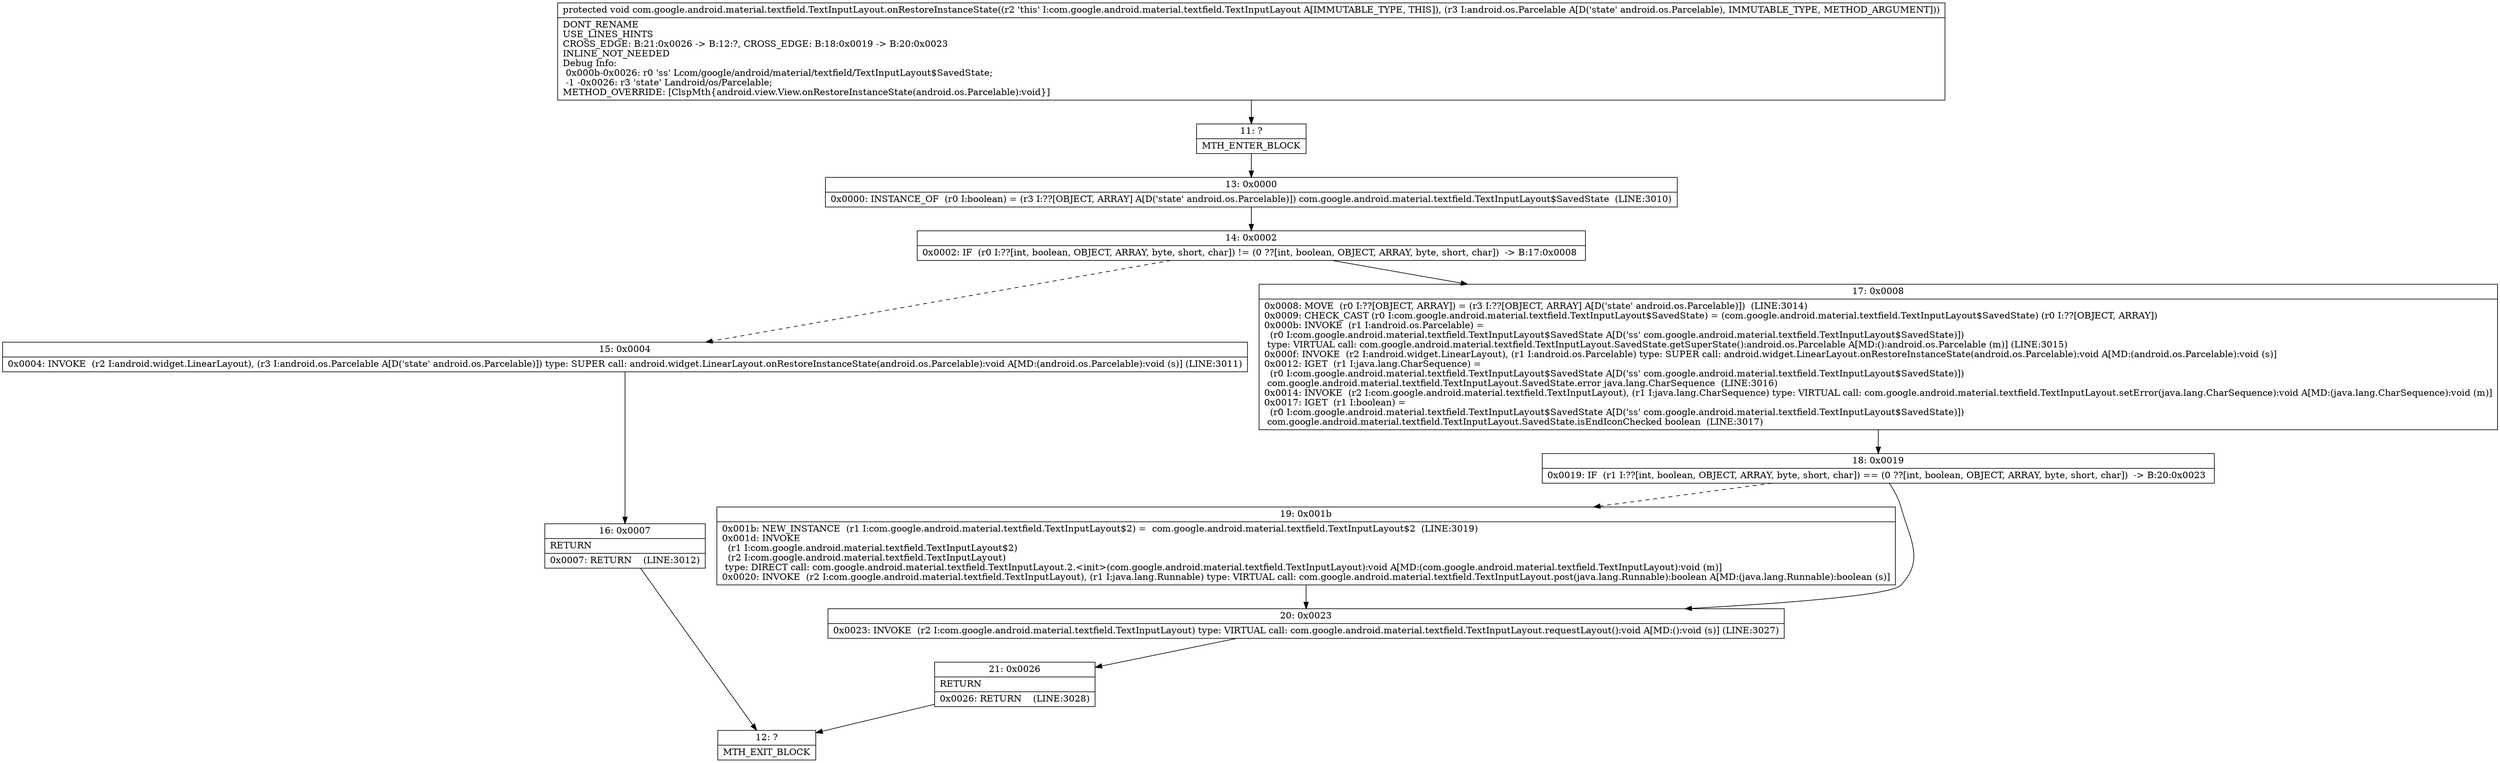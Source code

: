 digraph "CFG forcom.google.android.material.textfield.TextInputLayout.onRestoreInstanceState(Landroid\/os\/Parcelable;)V" {
Node_11 [shape=record,label="{11\:\ ?|MTH_ENTER_BLOCK\l}"];
Node_13 [shape=record,label="{13\:\ 0x0000|0x0000: INSTANCE_OF  (r0 I:boolean) = (r3 I:??[OBJECT, ARRAY] A[D('state' android.os.Parcelable)]) com.google.android.material.textfield.TextInputLayout$SavedState  (LINE:3010)\l}"];
Node_14 [shape=record,label="{14\:\ 0x0002|0x0002: IF  (r0 I:??[int, boolean, OBJECT, ARRAY, byte, short, char]) != (0 ??[int, boolean, OBJECT, ARRAY, byte, short, char])  \-\> B:17:0x0008 \l}"];
Node_15 [shape=record,label="{15\:\ 0x0004|0x0004: INVOKE  (r2 I:android.widget.LinearLayout), (r3 I:android.os.Parcelable A[D('state' android.os.Parcelable)]) type: SUPER call: android.widget.LinearLayout.onRestoreInstanceState(android.os.Parcelable):void A[MD:(android.os.Parcelable):void (s)] (LINE:3011)\l}"];
Node_16 [shape=record,label="{16\:\ 0x0007|RETURN\l|0x0007: RETURN    (LINE:3012)\l}"];
Node_12 [shape=record,label="{12\:\ ?|MTH_EXIT_BLOCK\l}"];
Node_17 [shape=record,label="{17\:\ 0x0008|0x0008: MOVE  (r0 I:??[OBJECT, ARRAY]) = (r3 I:??[OBJECT, ARRAY] A[D('state' android.os.Parcelable)])  (LINE:3014)\l0x0009: CHECK_CAST (r0 I:com.google.android.material.textfield.TextInputLayout$SavedState) = (com.google.android.material.textfield.TextInputLayout$SavedState) (r0 I:??[OBJECT, ARRAY]) \l0x000b: INVOKE  (r1 I:android.os.Parcelable) = \l  (r0 I:com.google.android.material.textfield.TextInputLayout$SavedState A[D('ss' com.google.android.material.textfield.TextInputLayout$SavedState)])\l type: VIRTUAL call: com.google.android.material.textfield.TextInputLayout.SavedState.getSuperState():android.os.Parcelable A[MD:():android.os.Parcelable (m)] (LINE:3015)\l0x000f: INVOKE  (r2 I:android.widget.LinearLayout), (r1 I:android.os.Parcelable) type: SUPER call: android.widget.LinearLayout.onRestoreInstanceState(android.os.Parcelable):void A[MD:(android.os.Parcelable):void (s)]\l0x0012: IGET  (r1 I:java.lang.CharSequence) = \l  (r0 I:com.google.android.material.textfield.TextInputLayout$SavedState A[D('ss' com.google.android.material.textfield.TextInputLayout$SavedState)])\l com.google.android.material.textfield.TextInputLayout.SavedState.error java.lang.CharSequence  (LINE:3016)\l0x0014: INVOKE  (r2 I:com.google.android.material.textfield.TextInputLayout), (r1 I:java.lang.CharSequence) type: VIRTUAL call: com.google.android.material.textfield.TextInputLayout.setError(java.lang.CharSequence):void A[MD:(java.lang.CharSequence):void (m)]\l0x0017: IGET  (r1 I:boolean) = \l  (r0 I:com.google.android.material.textfield.TextInputLayout$SavedState A[D('ss' com.google.android.material.textfield.TextInputLayout$SavedState)])\l com.google.android.material.textfield.TextInputLayout.SavedState.isEndIconChecked boolean  (LINE:3017)\l}"];
Node_18 [shape=record,label="{18\:\ 0x0019|0x0019: IF  (r1 I:??[int, boolean, OBJECT, ARRAY, byte, short, char]) == (0 ??[int, boolean, OBJECT, ARRAY, byte, short, char])  \-\> B:20:0x0023 \l}"];
Node_19 [shape=record,label="{19\:\ 0x001b|0x001b: NEW_INSTANCE  (r1 I:com.google.android.material.textfield.TextInputLayout$2) =  com.google.android.material.textfield.TextInputLayout$2  (LINE:3019)\l0x001d: INVOKE  \l  (r1 I:com.google.android.material.textfield.TextInputLayout$2)\l  (r2 I:com.google.android.material.textfield.TextInputLayout)\l type: DIRECT call: com.google.android.material.textfield.TextInputLayout.2.\<init\>(com.google.android.material.textfield.TextInputLayout):void A[MD:(com.google.android.material.textfield.TextInputLayout):void (m)]\l0x0020: INVOKE  (r2 I:com.google.android.material.textfield.TextInputLayout), (r1 I:java.lang.Runnable) type: VIRTUAL call: com.google.android.material.textfield.TextInputLayout.post(java.lang.Runnable):boolean A[MD:(java.lang.Runnable):boolean (s)]\l}"];
Node_20 [shape=record,label="{20\:\ 0x0023|0x0023: INVOKE  (r2 I:com.google.android.material.textfield.TextInputLayout) type: VIRTUAL call: com.google.android.material.textfield.TextInputLayout.requestLayout():void A[MD:():void (s)] (LINE:3027)\l}"];
Node_21 [shape=record,label="{21\:\ 0x0026|RETURN\l|0x0026: RETURN    (LINE:3028)\l}"];
MethodNode[shape=record,label="{protected void com.google.android.material.textfield.TextInputLayout.onRestoreInstanceState((r2 'this' I:com.google.android.material.textfield.TextInputLayout A[IMMUTABLE_TYPE, THIS]), (r3 I:android.os.Parcelable A[D('state' android.os.Parcelable), IMMUTABLE_TYPE, METHOD_ARGUMENT]))  | DONT_RENAME\lUSE_LINES_HINTS\lCROSS_EDGE: B:21:0x0026 \-\> B:12:?, CROSS_EDGE: B:18:0x0019 \-\> B:20:0x0023\lINLINE_NOT_NEEDED\lDebug Info:\l  0x000b\-0x0026: r0 'ss' Lcom\/google\/android\/material\/textfield\/TextInputLayout$SavedState;\l  \-1 \-0x0026: r3 'state' Landroid\/os\/Parcelable;\lMETHOD_OVERRIDE: [ClspMth\{android.view.View.onRestoreInstanceState(android.os.Parcelable):void\}]\l}"];
MethodNode -> Node_11;Node_11 -> Node_13;
Node_13 -> Node_14;
Node_14 -> Node_15[style=dashed];
Node_14 -> Node_17;
Node_15 -> Node_16;
Node_16 -> Node_12;
Node_17 -> Node_18;
Node_18 -> Node_19[style=dashed];
Node_18 -> Node_20;
Node_19 -> Node_20;
Node_20 -> Node_21;
Node_21 -> Node_12;
}

